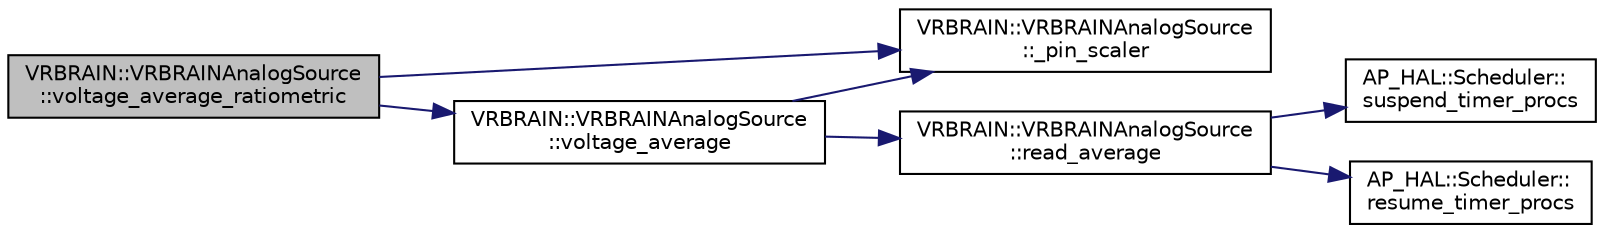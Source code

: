 digraph "VRBRAIN::VRBRAINAnalogSource::voltage_average_ratiometric"
{
 // INTERACTIVE_SVG=YES
  edge [fontname="Helvetica",fontsize="10",labelfontname="Helvetica",labelfontsize="10"];
  node [fontname="Helvetica",fontsize="10",shape=record];
  rankdir="LR";
  Node1 [label="VRBRAIN::VRBRAINAnalogSource\l::voltage_average_ratiometric",height=0.2,width=0.4,color="black", fillcolor="grey75", style="filled" fontcolor="black"];
  Node1 -> Node2 [color="midnightblue",fontsize="10",style="solid",fontname="Helvetica"];
  Node2 [label="VRBRAIN::VRBRAINAnalogSource\l::voltage_average",height=0.2,width=0.4,color="black", fillcolor="white", style="filled",URL="$classVRBRAIN_1_1VRBRAINAnalogSource.html#adebcdf5de43a73f3ebdd8f1a6f2e9b5b"];
  Node2 -> Node3 [color="midnightblue",fontsize="10",style="solid",fontname="Helvetica"];
  Node3 [label="VRBRAIN::VRBRAINAnalogSource\l::_pin_scaler",height=0.2,width=0.4,color="black", fillcolor="white", style="filled",URL="$classVRBRAIN_1_1VRBRAINAnalogSource.html#a33bd6782b1090612272b74a229372fe3"];
  Node2 -> Node4 [color="midnightblue",fontsize="10",style="solid",fontname="Helvetica"];
  Node4 [label="VRBRAIN::VRBRAINAnalogSource\l::read_average",height=0.2,width=0.4,color="black", fillcolor="white", style="filled",URL="$classVRBRAIN_1_1VRBRAINAnalogSource.html#a97755c565c9b2cf9016da767d732590e"];
  Node4 -> Node5 [color="midnightblue",fontsize="10",style="solid",fontname="Helvetica"];
  Node5 [label="AP_HAL::Scheduler::\lsuspend_timer_procs",height=0.2,width=0.4,color="black", fillcolor="white", style="filled",URL="$classAP__HAL_1_1Scheduler.html#ae7d4952721abae16479fef1f0ca37145"];
  Node4 -> Node6 [color="midnightblue",fontsize="10",style="solid",fontname="Helvetica"];
  Node6 [label="AP_HAL::Scheduler::\lresume_timer_procs",height=0.2,width=0.4,color="black", fillcolor="white", style="filled",URL="$classAP__HAL_1_1Scheduler.html#a7c51e7d405211cac2090dbd456223ef7"];
  Node1 -> Node3 [color="midnightblue",fontsize="10",style="solid",fontname="Helvetica"];
}
